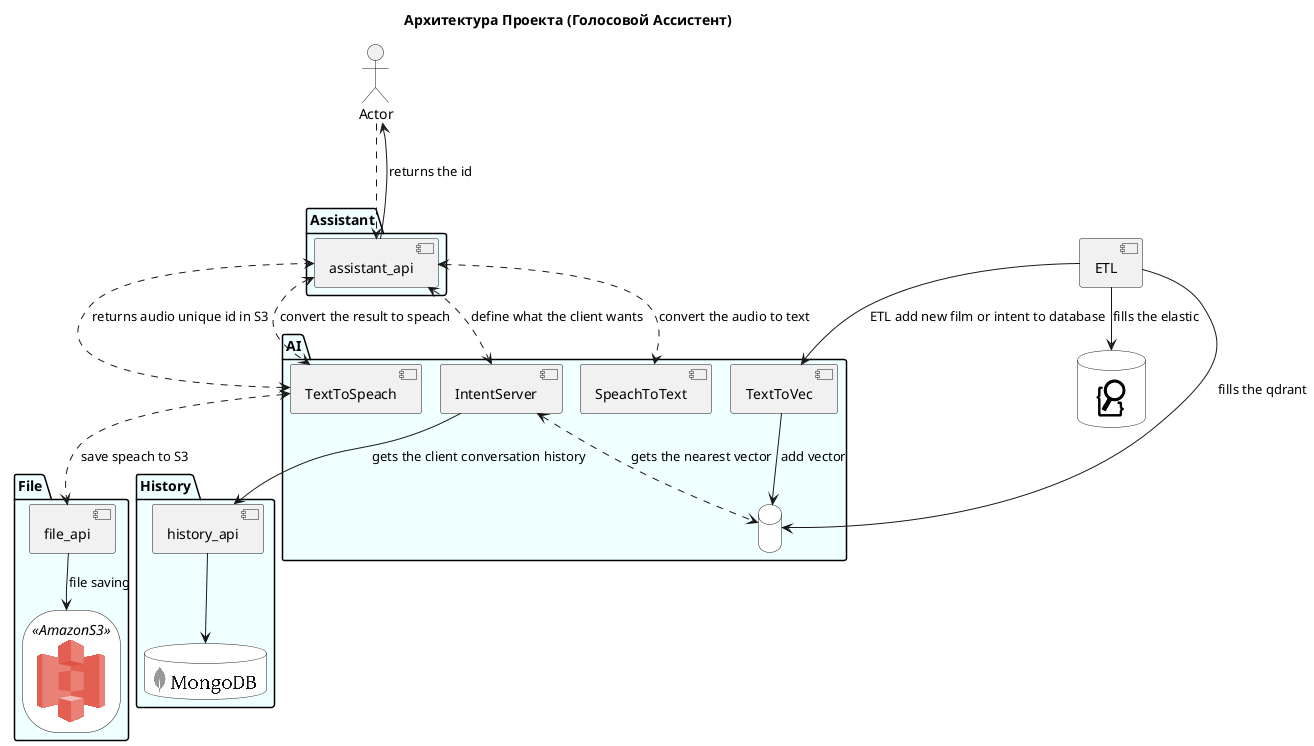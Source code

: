 @startuml
!pragma layout smetana
!include <logos/django>
!include <logos/postgresql>
!include <cloudinsight/redis>
!include <cloudinsight/kafka>
!include <cloudinsight/elasticsearch>
!include <logos/mongodb>
!include <aws/common>
!include <aws/Storage/AmazonS3/AmazonS3>


title Архитектура Проекта (Голосовой Ассистент)
actor "Actor"

package File{
  [file_api]
  AMAZONS3(s3_internal)
}

[ETL]

package History{
  [history_api]
  database "<$mongodb>" as mongo #White
}

database "<$elasticsearch>" as ES #White

package Assistant{
  [assistant_api]
}

package AI {

  [SpeachToText]

  [TextToSpeach]

  [IntentServer]

  [TextToVec]

  database "<$qdrant>" as qdrant #White
}



skinparam PackageBackgroundColor Azure

[Actor] ...> [assistant_api]
[assistant_api] <..> [SpeachToText]: "convert the audio to text"
[IntentServer] --> [history_api]: "gets the client conversation history"
[assistant_api] <..> [IntentServer]: "define what the client wants"
[assistant_api] <..> [TextToSpeach]: "convert the result to speach"
[TextToSpeach] <..> [file_api]: "save speach to S3"
[TextToSpeach] <..> [assistant_api]: "returns audio unique id in S3"
[assistant_api] --> [Actor]: "returns the id"


[file_api] --> [s3_internal]: "file saving"
[history_api] --> [mongo]


[IntentServer] <..> [qdrant]: "gets the nearest vector"
[ETL] --> [ES]: "fills the elastic"
[ETL] --> [qdrant]: "fills the qdrant"
[ETL] --> [TextToVec]: "ETL add new film or intent to database"
[TextToVec] --> [qdrant]: "add vector"
@enduml